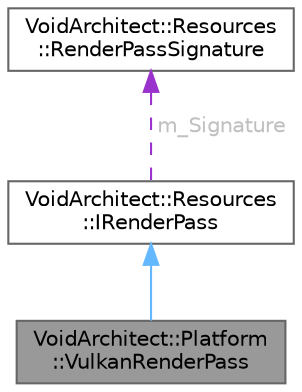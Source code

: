 digraph "VoidArchitect::Platform::VulkanRenderPass"
{
 // LATEX_PDF_SIZE
  bgcolor="transparent";
  edge [fontname=Helvetica,fontsize=10,labelfontname=Helvetica,labelfontsize=10];
  node [fontname=Helvetica,fontsize=10,shape=box,height=0.2,width=0.4];
  Node1 [id="Node000001",label="VoidArchitect::Platform\l::VulkanRenderPass",height=0.2,width=0.4,color="gray40", fillcolor="grey60", style="filled", fontcolor="black",tooltip=" "];
  Node2 -> Node1 [id="edge3_Node000001_Node000002",dir="back",color="steelblue1",style="solid",tooltip=" "];
  Node2 [id="Node000002",label="VoidArchitect::Resources\l::IRenderPass",height=0.2,width=0.4,color="gray40", fillcolor="white", style="filled",URL="$class_void_architect_1_1_resources_1_1_i_render_pass.html",tooltip=" "];
  Node3 -> Node2 [id="edge4_Node000002_Node000003",dir="back",color="darkorchid3",style="dashed",tooltip=" ",label=<<TABLE CELLBORDER="0" BORDER="0"><TR><TD VALIGN="top" ALIGN="LEFT" CELLPADDING="1" CELLSPACING="0">m_Signature</TD></TR>
</TABLE>> ,fontcolor="grey" ];
  Node3 [id="Node000003",label="VoidArchitect::Resources\l::RenderPassSignature",height=0.2,width=0.4,color="gray40", fillcolor="white", style="filled",URL="$struct_void_architect_1_1_resources_1_1_render_pass_signature.html",tooltip=" "];
}
